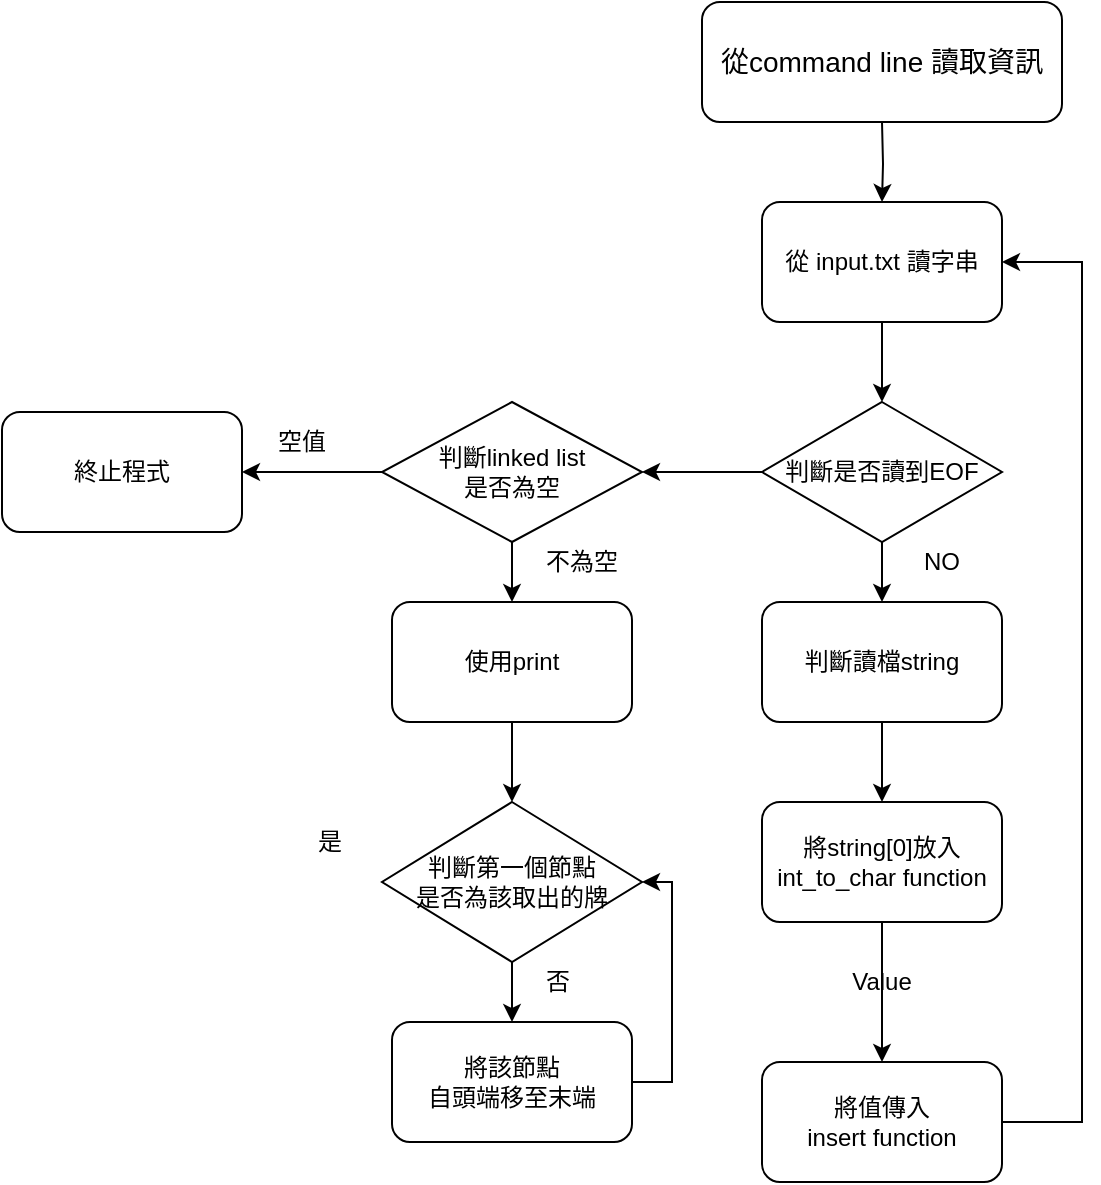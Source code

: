 <mxfile version="13.8.1" type="github">
  <diagram id="prtHgNgQTEPvFCAcTncT" name="Page-1">
    <mxGraphModel dx="1038" dy="589" grid="1" gridSize="10" guides="1" tooltips="1" connect="1" arrows="1" fold="1" page="1" pageScale="1" pageWidth="827" pageHeight="1169" math="0" shadow="0">
      <root>
        <mxCell id="0" />
        <mxCell id="1" parent="0" />
        <mxCell id="VgQr6bWo6LOUbXqh-58l-3" style="edgeStyle=orthogonalEdgeStyle;rounded=0;orthogonalLoop=1;jettySize=auto;html=1;entryX=0.5;entryY=0;entryDx=0;entryDy=0;" parent="1" target="VgQr6bWo6LOUbXqh-58l-2" edge="1">
          <mxGeometry relative="1" as="geometry">
            <mxPoint x="670" y="150" as="sourcePoint" />
          </mxGeometry>
        </mxCell>
        <mxCell id="VgQr6bWo6LOUbXqh-58l-1" value="&lt;p style=&quot;line-height: 130% ; font-size: 14px&quot;&gt;從command line 讀取資訊&lt;/p&gt;" style="rounded=1;whiteSpace=wrap;html=1;" parent="1" vertex="1">
          <mxGeometry x="580" y="90" width="180" height="60" as="geometry" />
        </mxCell>
        <mxCell id="VgQr6bWo6LOUbXqh-58l-78" style="edgeStyle=orthogonalEdgeStyle;rounded=0;orthogonalLoop=1;jettySize=auto;html=1;exitX=1;exitY=0.5;exitDx=0;exitDy=0;" parent="1" source="VgQr6bWo6LOUbXqh-58l-2" edge="1">
          <mxGeometry relative="1" as="geometry">
            <mxPoint x="730" y="220" as="targetPoint" />
          </mxGeometry>
        </mxCell>
        <mxCell id="VgQr6bWo6LOUbXqh-58l-2" value="從 input.txt 讀字串" style="rounded=1;whiteSpace=wrap;html=1;" parent="1" vertex="1">
          <mxGeometry x="610" y="190" width="120" height="60" as="geometry" />
        </mxCell>
        <mxCell id="VgQr6bWo6LOUbXqh-58l-4" value="判斷是否讀到EOF" style="rhombus;whiteSpace=wrap;html=1;" parent="1" vertex="1">
          <mxGeometry x="610" y="290" width="120" height="70" as="geometry" />
        </mxCell>
        <mxCell id="VgQr6bWo6LOUbXqh-58l-8" value="" style="endArrow=classic;html=1;exitX=0.5;exitY=1;exitDx=0;exitDy=0;entryX=0.5;entryY=0;entryDx=0;entryDy=0;" parent="1" source="VgQr6bWo6LOUbXqh-58l-2" target="VgQr6bWo6LOUbXqh-58l-4" edge="1">
          <mxGeometry width="50" height="50" relative="1" as="geometry">
            <mxPoint x="660" y="300" as="sourcePoint" />
            <mxPoint x="710" y="250" as="targetPoint" />
          </mxGeometry>
        </mxCell>
        <mxCell id="VgQr6bWo6LOUbXqh-58l-9" value="" style="endArrow=classic;html=1;exitX=0;exitY=0.5;exitDx=0;exitDy=0;" parent="1" source="VgQr6bWo6LOUbXqh-58l-4" edge="1" target="4-0Br3O-901iOBc5uPco-9">
          <mxGeometry width="50" height="50" relative="1" as="geometry">
            <mxPoint x="660" y="300" as="sourcePoint" />
            <mxPoint x="550" y="325" as="targetPoint" />
          </mxGeometry>
        </mxCell>
        <mxCell id="VgQr6bWo6LOUbXqh-58l-11" value="NO" style="text;html=1;strokeColor=none;fillColor=none;align=center;verticalAlign=middle;whiteSpace=wrap;rounded=0;" parent="1" vertex="1">
          <mxGeometry x="680" y="360" width="40" height="20" as="geometry" />
        </mxCell>
        <mxCell id="VgQr6bWo6LOUbXqh-58l-12" value="" style="endArrow=classic;html=1;exitX=0.5;exitY=1;exitDx=0;exitDy=0;" parent="1" source="VgQr6bWo6LOUbXqh-58l-4" edge="1">
          <mxGeometry width="50" height="50" relative="1" as="geometry">
            <mxPoint x="500" y="560" as="sourcePoint" />
            <mxPoint x="670" y="390" as="targetPoint" />
          </mxGeometry>
        </mxCell>
        <mxCell id="4-0Br3O-901iOBc5uPco-3" style="edgeStyle=orthogonalEdgeStyle;rounded=0;orthogonalLoop=1;jettySize=auto;html=1;exitX=0.5;exitY=1;exitDx=0;exitDy=0;entryX=0.5;entryY=0;entryDx=0;entryDy=0;" edge="1" parent="1" source="VgQr6bWo6LOUbXqh-58l-13" target="4-0Br3O-901iOBc5uPco-1">
          <mxGeometry relative="1" as="geometry" />
        </mxCell>
        <mxCell id="VgQr6bWo6LOUbXqh-58l-13" value="判斷讀檔string" style="rounded=1;whiteSpace=wrap;html=1;" parent="1" vertex="1">
          <mxGeometry x="610" y="390" width="120" height="60" as="geometry" />
        </mxCell>
        <mxCell id="4-0Br3O-901iOBc5uPco-4" style="edgeStyle=orthogonalEdgeStyle;rounded=0;orthogonalLoop=1;jettySize=auto;html=1;exitX=0.5;exitY=1;exitDx=0;exitDy=0;entryX=0.5;entryY=0;entryDx=0;entryDy=0;" edge="1" parent="1" source="4-0Br3O-901iOBc5uPco-1" target="4-0Br3O-901iOBc5uPco-2">
          <mxGeometry relative="1" as="geometry" />
        </mxCell>
        <mxCell id="4-0Br3O-901iOBc5uPco-1" value="將string[0]放入&lt;br&gt;int_to_char function" style="rounded=1;whiteSpace=wrap;html=1;" vertex="1" parent="1">
          <mxGeometry x="610" y="490" width="120" height="60" as="geometry" />
        </mxCell>
        <mxCell id="4-0Br3O-901iOBc5uPco-8" style="edgeStyle=orthogonalEdgeStyle;rounded=0;orthogonalLoop=1;jettySize=auto;html=1;exitX=1;exitY=0.5;exitDx=0;exitDy=0;entryX=1;entryY=0.5;entryDx=0;entryDy=0;" edge="1" parent="1" source="4-0Br3O-901iOBc5uPco-2" target="VgQr6bWo6LOUbXqh-58l-2">
          <mxGeometry relative="1" as="geometry">
            <mxPoint x="750" y="210" as="targetPoint" />
            <Array as="points">
              <mxPoint x="770" y="650" />
              <mxPoint x="770" y="220" />
            </Array>
          </mxGeometry>
        </mxCell>
        <mxCell id="4-0Br3O-901iOBc5uPco-2" value="將值傳入&lt;br&gt;insert function" style="rounded=1;whiteSpace=wrap;html=1;" vertex="1" parent="1">
          <mxGeometry x="610" y="620" width="120" height="60" as="geometry" />
        </mxCell>
        <mxCell id="4-0Br3O-901iOBc5uPco-7" value="Value" style="text;html=1;strokeColor=none;fillColor=none;align=center;verticalAlign=middle;whiteSpace=wrap;rounded=0;" vertex="1" parent="1">
          <mxGeometry x="650" y="570" width="40" height="20" as="geometry" />
        </mxCell>
        <mxCell id="4-0Br3O-901iOBc5uPco-14" style="edgeStyle=orthogonalEdgeStyle;rounded=0;orthogonalLoop=1;jettySize=auto;html=1;exitX=0;exitY=0.5;exitDx=0;exitDy=0;entryX=1;entryY=0.5;entryDx=0;entryDy=0;" edge="1" parent="1" source="4-0Br3O-901iOBc5uPco-9" target="4-0Br3O-901iOBc5uPco-13">
          <mxGeometry relative="1" as="geometry" />
        </mxCell>
        <mxCell id="4-0Br3O-901iOBc5uPco-30" style="edgeStyle=orthogonalEdgeStyle;rounded=0;orthogonalLoop=1;jettySize=auto;html=1;exitX=0.5;exitY=1;exitDx=0;exitDy=0;entryX=0.5;entryY=0;entryDx=0;entryDy=0;" edge="1" parent="1" source="4-0Br3O-901iOBc5uPco-9" target="4-0Br3O-901iOBc5uPco-28">
          <mxGeometry relative="1" as="geometry" />
        </mxCell>
        <mxCell id="4-0Br3O-901iOBc5uPco-9" value="判斷linked list &lt;br&gt;是否為空" style="rhombus;whiteSpace=wrap;html=1;" vertex="1" parent="1">
          <mxGeometry x="420" y="290" width="130" height="70" as="geometry" />
        </mxCell>
        <mxCell id="4-0Br3O-901iOBc5uPco-11" value="不為空" style="text;html=1;strokeColor=none;fillColor=none;align=center;verticalAlign=middle;whiteSpace=wrap;rounded=0;" vertex="1" parent="1">
          <mxGeometry x="500" y="360" width="40" height="20" as="geometry" />
        </mxCell>
        <mxCell id="4-0Br3O-901iOBc5uPco-12" value="空值" style="text;html=1;strokeColor=none;fillColor=none;align=center;verticalAlign=middle;whiteSpace=wrap;rounded=0;" vertex="1" parent="1">
          <mxGeometry x="360" y="300" width="40" height="20" as="geometry" />
        </mxCell>
        <mxCell id="4-0Br3O-901iOBc5uPco-13" value="終止程式" style="rounded=1;whiteSpace=wrap;html=1;" vertex="1" parent="1">
          <mxGeometry x="230" y="295" width="120" height="60" as="geometry" />
        </mxCell>
        <mxCell id="4-0Br3O-901iOBc5uPco-23" style="edgeStyle=orthogonalEdgeStyle;rounded=0;orthogonalLoop=1;jettySize=auto;html=1;exitX=0.5;exitY=1;exitDx=0;exitDy=0;entryX=0.5;entryY=0;entryDx=0;entryDy=0;" edge="1" parent="1" source="4-0Br3O-901iOBc5uPco-16" target="4-0Br3O-901iOBc5uPco-22">
          <mxGeometry relative="1" as="geometry" />
        </mxCell>
        <mxCell id="4-0Br3O-901iOBc5uPco-16" value="判斷第一個節點&lt;br&gt;是否為該取出的牌" style="rhombus;whiteSpace=wrap;html=1;" vertex="1" parent="1">
          <mxGeometry x="420" y="490" width="130" height="80" as="geometry" />
        </mxCell>
        <mxCell id="4-0Br3O-901iOBc5uPco-19" value="否&lt;span style=&quot;color: rgba(0 , 0 , 0 , 0) ; font-family: monospace ; font-size: 0px&quot;&gt;%3CmxGraphModel%3E%3Croot%3E%3CmxCell%20id%3D%220%22%2F%3E%3CmxCell%20id%3D%221%22%20parent%3D%220%22%2F%3E%3CmxCell%20id%3D%222%22%20value%3D%22%E4%B8%8D%E7%82%BA%E7%A9%BA%22%20style%3D%22text%3Bhtml%3D1%3BstrokeColor%3Dnone%3BfillColor%3Dnone%3Balign%3Dcenter%3BverticalAlign%3Dmiddle%3BwhiteSpace%3Dwrap%3Brounded%3D0%3B%22%20vertex%3D%221%22%20parent%3D%221%22%3E%3CmxGeometry%20x%3D%22490%22%20y%3D%22360%22%20width%3D%2240%22%20height%3D%2220%22%20as%3D%22geometry%22%2F%3E%3C%2FmxCell%3E%3C%2Froot%3E%3C%2FmxGraphModel%3E&lt;/span&gt;" style="text;html=1;strokeColor=none;fillColor=none;align=center;verticalAlign=middle;whiteSpace=wrap;rounded=0;" vertex="1" parent="1">
          <mxGeometry x="487.5" y="570" width="40" height="20" as="geometry" />
        </mxCell>
        <mxCell id="4-0Br3O-901iOBc5uPco-20" value="是" style="text;html=1;strokeColor=none;fillColor=none;align=center;verticalAlign=middle;whiteSpace=wrap;rounded=0;" vertex="1" parent="1">
          <mxGeometry x="374" y="500" width="40" height="20" as="geometry" />
        </mxCell>
        <mxCell id="4-0Br3O-901iOBc5uPco-26" style="edgeStyle=orthogonalEdgeStyle;rounded=0;orthogonalLoop=1;jettySize=auto;html=1;exitX=1;exitY=0.5;exitDx=0;exitDy=0;entryX=1;entryY=0.5;entryDx=0;entryDy=0;" edge="1" parent="1" source="4-0Br3O-901iOBc5uPco-22" target="4-0Br3O-901iOBc5uPco-16">
          <mxGeometry relative="1" as="geometry" />
        </mxCell>
        <mxCell id="4-0Br3O-901iOBc5uPco-22" value="將該節點&lt;br&gt;自頭端移至末端" style="rounded=1;whiteSpace=wrap;html=1;" vertex="1" parent="1">
          <mxGeometry x="425" y="600" width="120" height="60" as="geometry" />
        </mxCell>
        <mxCell id="4-0Br3O-901iOBc5uPco-31" style="edgeStyle=orthogonalEdgeStyle;rounded=0;orthogonalLoop=1;jettySize=auto;html=1;exitX=0.5;exitY=1;exitDx=0;exitDy=0;entryX=0.5;entryY=0;entryDx=0;entryDy=0;" edge="1" parent="1" source="4-0Br3O-901iOBc5uPco-28" target="4-0Br3O-901iOBc5uPco-16">
          <mxGeometry relative="1" as="geometry" />
        </mxCell>
        <mxCell id="4-0Br3O-901iOBc5uPco-28" value="使用print" style="rounded=1;whiteSpace=wrap;html=1;" vertex="1" parent="1">
          <mxGeometry x="425" y="390" width="120" height="60" as="geometry" />
        </mxCell>
      </root>
    </mxGraphModel>
  </diagram>
</mxfile>
